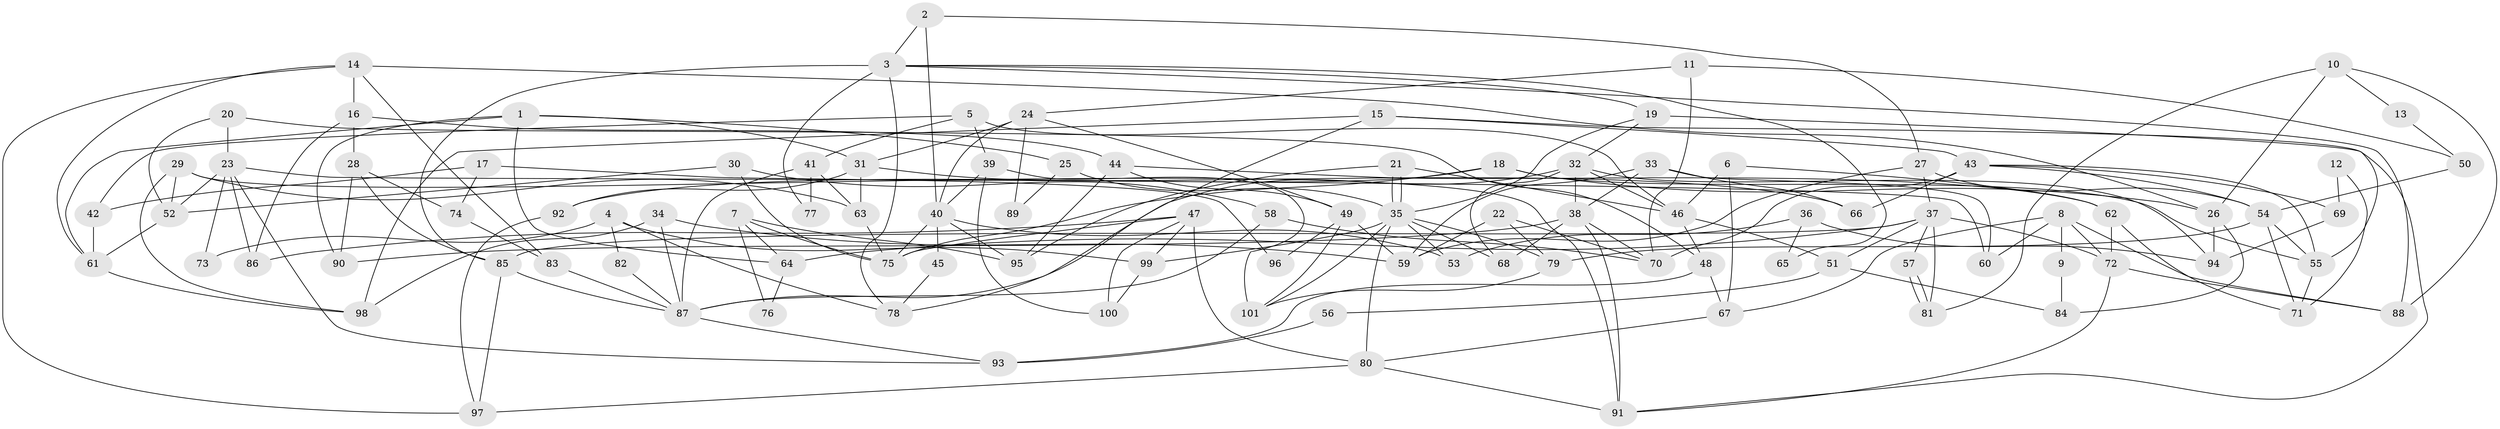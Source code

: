 // coarse degree distribution, {4: 0.175, 5: 0.225, 7: 0.025, 2: 0.1, 3: 0.175, 6: 0.1, 8: 0.05, 9: 0.05, 1: 0.025, 10: 0.025, 12: 0.025, 14: 0.025}
// Generated by graph-tools (version 1.1) at 2025/55/03/04/25 21:55:02]
// undirected, 101 vertices, 202 edges
graph export_dot {
graph [start="1"]
  node [color=gray90,style=filled];
  1;
  2;
  3;
  4;
  5;
  6;
  7;
  8;
  9;
  10;
  11;
  12;
  13;
  14;
  15;
  16;
  17;
  18;
  19;
  20;
  21;
  22;
  23;
  24;
  25;
  26;
  27;
  28;
  29;
  30;
  31;
  32;
  33;
  34;
  35;
  36;
  37;
  38;
  39;
  40;
  41;
  42;
  43;
  44;
  45;
  46;
  47;
  48;
  49;
  50;
  51;
  52;
  53;
  54;
  55;
  56;
  57;
  58;
  59;
  60;
  61;
  62;
  63;
  64;
  65;
  66;
  67;
  68;
  69;
  70;
  71;
  72;
  73;
  74;
  75;
  76;
  77;
  78;
  79;
  80;
  81;
  82;
  83;
  84;
  85;
  86;
  87;
  88;
  89;
  90;
  91;
  92;
  93;
  94;
  95;
  96;
  97;
  98;
  99;
  100;
  101;
  1 -- 90;
  1 -- 64;
  1 -- 25;
  1 -- 31;
  1 -- 61;
  2 -- 27;
  2 -- 3;
  2 -- 40;
  3 -- 19;
  3 -- 85;
  3 -- 65;
  3 -- 77;
  3 -- 78;
  3 -- 88;
  4 -- 78;
  4 -- 99;
  4 -- 73;
  4 -- 82;
  5 -- 46;
  5 -- 41;
  5 -- 39;
  5 -- 42;
  6 -- 67;
  6 -- 46;
  6 -- 62;
  7 -- 95;
  7 -- 75;
  7 -- 64;
  7 -- 76;
  8 -- 88;
  8 -- 72;
  8 -- 9;
  8 -- 60;
  8 -- 67;
  9 -- 84;
  10 -- 88;
  10 -- 81;
  10 -- 13;
  10 -- 26;
  11 -- 24;
  11 -- 70;
  11 -- 50;
  12 -- 69;
  12 -- 71;
  13 -- 50;
  14 -- 97;
  14 -- 61;
  14 -- 16;
  14 -- 26;
  14 -- 83;
  15 -- 43;
  15 -- 98;
  15 -- 78;
  15 -- 91;
  16 -- 86;
  16 -- 28;
  16 -- 44;
  17 -- 42;
  17 -- 74;
  17 -- 96;
  18 -- 75;
  18 -- 26;
  18 -- 55;
  18 -- 92;
  19 -- 35;
  19 -- 55;
  19 -- 32;
  20 -- 48;
  20 -- 52;
  20 -- 23;
  21 -- 35;
  21 -- 35;
  21 -- 95;
  21 -- 46;
  22 -- 70;
  22 -- 79;
  22 -- 59;
  23 -- 52;
  23 -- 60;
  23 -- 73;
  23 -- 86;
  23 -- 93;
  24 -- 40;
  24 -- 49;
  24 -- 31;
  24 -- 89;
  25 -- 35;
  25 -- 89;
  26 -- 84;
  26 -- 94;
  27 -- 54;
  27 -- 59;
  27 -- 37;
  28 -- 85;
  28 -- 74;
  28 -- 90;
  29 -- 52;
  29 -- 63;
  29 -- 91;
  29 -- 98;
  30 -- 58;
  30 -- 75;
  30 -- 52;
  31 -- 63;
  31 -- 66;
  31 -- 92;
  32 -- 68;
  32 -- 38;
  32 -- 46;
  32 -- 87;
  32 -- 94;
  33 -- 38;
  33 -- 60;
  33 -- 59;
  33 -- 66;
  34 -- 59;
  34 -- 87;
  34 -- 98;
  35 -- 80;
  35 -- 53;
  35 -- 68;
  35 -- 79;
  35 -- 99;
  35 -- 101;
  36 -- 53;
  36 -- 94;
  36 -- 65;
  37 -- 72;
  37 -- 51;
  37 -- 57;
  37 -- 64;
  37 -- 81;
  37 -- 85;
  38 -- 91;
  38 -- 68;
  38 -- 70;
  38 -- 90;
  39 -- 101;
  39 -- 40;
  39 -- 100;
  40 -- 45;
  40 -- 53;
  40 -- 75;
  40 -- 95;
  41 -- 87;
  41 -- 63;
  41 -- 77;
  42 -- 61;
  43 -- 66;
  43 -- 55;
  43 -- 54;
  43 -- 69;
  43 -- 70;
  44 -- 62;
  44 -- 49;
  44 -- 95;
  45 -- 78;
  46 -- 48;
  46 -- 51;
  47 -- 100;
  47 -- 80;
  47 -- 75;
  47 -- 86;
  47 -- 99;
  48 -- 67;
  48 -- 93;
  49 -- 59;
  49 -- 96;
  49 -- 101;
  50 -- 54;
  51 -- 56;
  51 -- 84;
  52 -- 61;
  54 -- 79;
  54 -- 55;
  54 -- 71;
  55 -- 71;
  56 -- 93;
  57 -- 81;
  57 -- 81;
  58 -- 87;
  58 -- 70;
  61 -- 98;
  62 -- 71;
  62 -- 72;
  63 -- 75;
  64 -- 76;
  67 -- 80;
  69 -- 94;
  72 -- 91;
  72 -- 88;
  74 -- 83;
  79 -- 101;
  80 -- 91;
  80 -- 97;
  82 -- 87;
  83 -- 87;
  85 -- 87;
  85 -- 97;
  87 -- 93;
  92 -- 97;
  99 -- 100;
}
